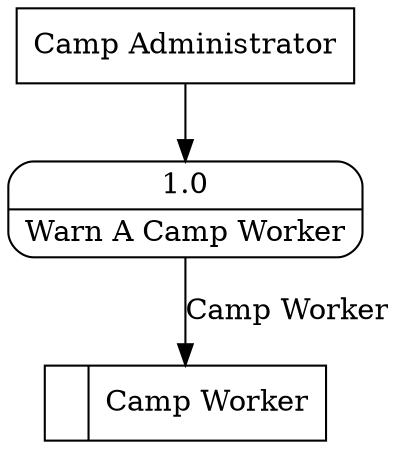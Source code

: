 digraph dfd2{ 
node[shape=record]
200 [label="<f0>  |<f1> Camp Worker " ];
201 [label="Camp Administrator" shape=box];
202 [label="{<f0> 1.0|<f1> Warn A Camp Worker }" shape=Mrecord];
201 -> 202
202 -> 200 [label="Camp Worker"]
}